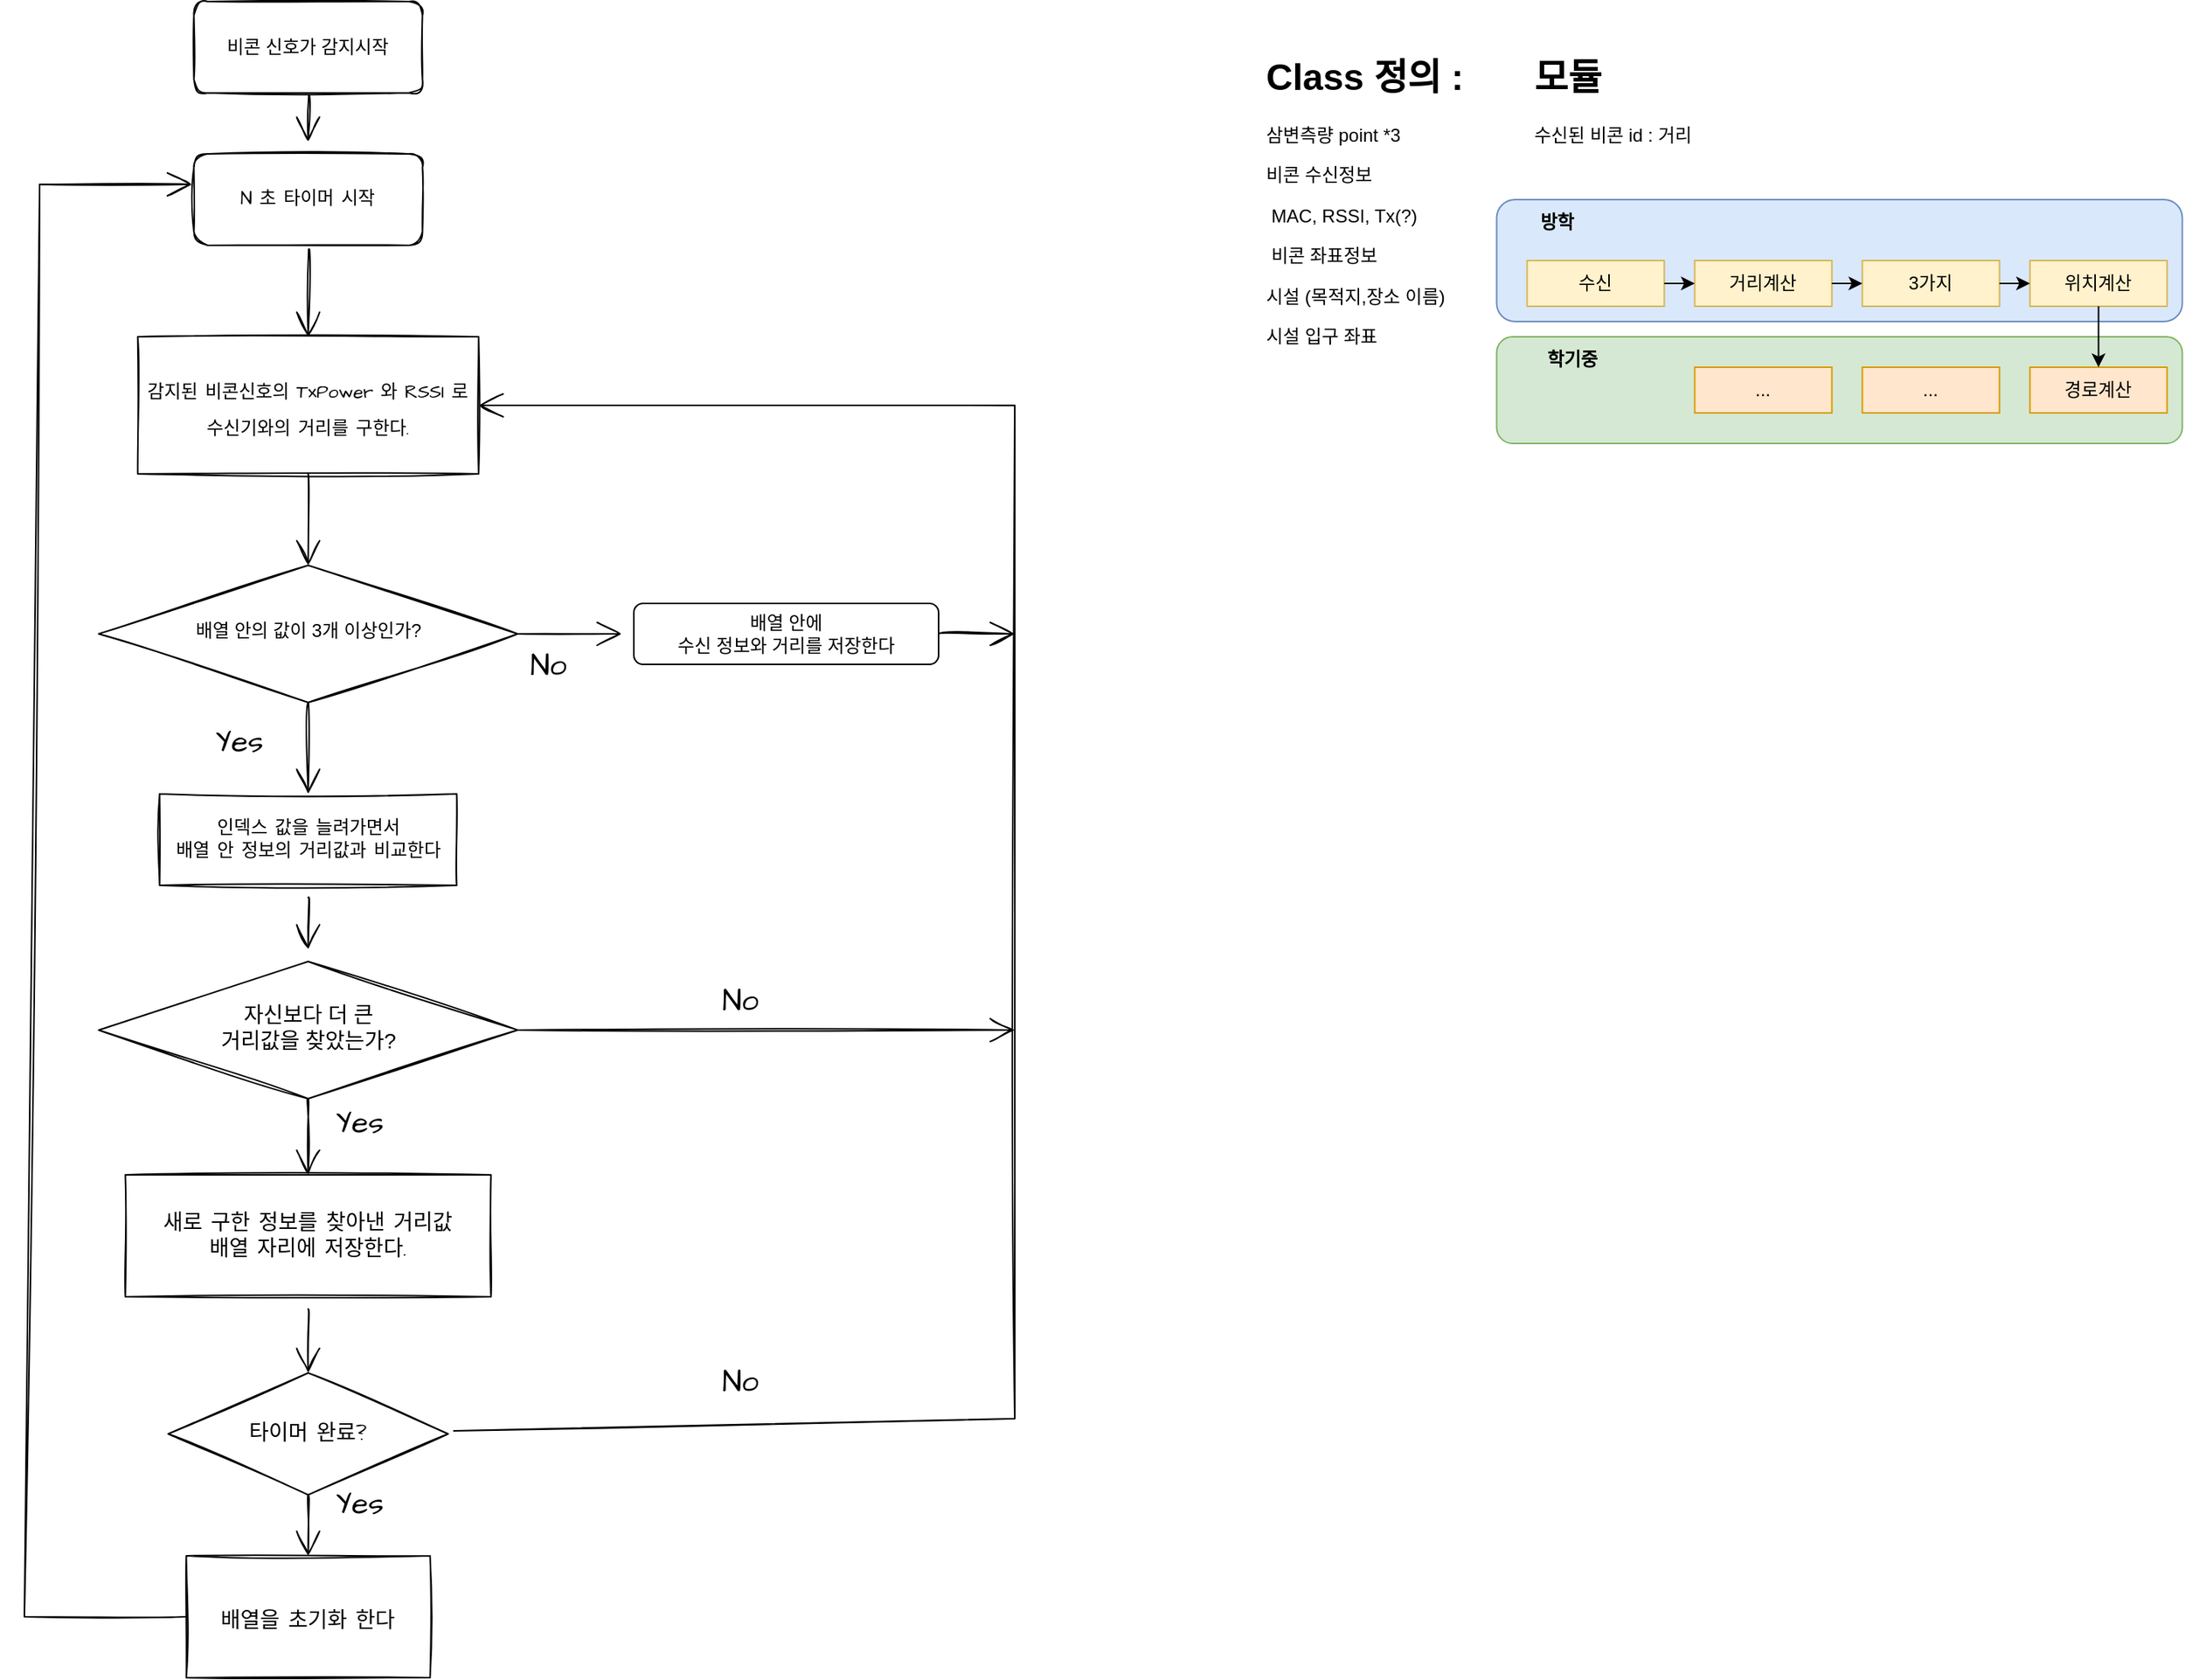 <mxfile version="16.3.0" type="github">
  <diagram id="C5RBs43oDa-KdzZeNtuy" name="Page-1">
    <mxGraphModel dx="944" dy="701" grid="1" gridSize="10" guides="1" tooltips="1" connect="1" arrows="1" fold="1" page="1" pageScale="1" pageWidth="827" pageHeight="1169" math="0" shadow="0">
      <root>
        <mxCell id="WIyWlLk6GJQsqaUBKTNV-0" />
        <mxCell id="WIyWlLk6GJQsqaUBKTNV-1" parent="WIyWlLk6GJQsqaUBKTNV-0" />
        <mxCell id="bMZB9Vd6qo7QIXPBjNJl-21" value="" style="rounded=1;whiteSpace=wrap;html=1;fillColor=#d5e8d4;strokeColor=#82b366;" vertex="1" parent="WIyWlLk6GJQsqaUBKTNV-1">
          <mxGeometry x="1066.25" y="260" width="450" height="70" as="geometry" />
        </mxCell>
        <mxCell id="bMZB9Vd6qo7QIXPBjNJl-19" value="" style="rounded=1;whiteSpace=wrap;html=1;fillColor=#dae8fc;strokeColor=#6c8ebf;" vertex="1" parent="WIyWlLk6GJQsqaUBKTNV-1">
          <mxGeometry x="1066.25" y="170" width="450" height="80" as="geometry" />
        </mxCell>
        <mxCell id="2KLROPiv-7XGjGVSPrxI-18" style="edgeStyle=none;curved=1;rounded=0;sketch=1;hachureGap=4;orthogonalLoop=1;jettySize=auto;html=1;exitX=0.5;exitY=1;exitDx=0;exitDy=0;fontFamily=Architects Daughter;fontSource=https%3A%2F%2Ffonts.googleapis.com%2Fcss%3Ffamily%3DArchitects%2BDaughter;fontSize=11;endArrow=open;startSize=14;endSize=14;sourcePerimeterSpacing=8;targetPerimeterSpacing=8;" parent="WIyWlLk6GJQsqaUBKTNV-1" source="WIyWlLk6GJQsqaUBKTNV-3" target="2KLROPiv-7XGjGVSPrxI-17" edge="1">
          <mxGeometry relative="1" as="geometry" />
        </mxCell>
        <mxCell id="WIyWlLk6GJQsqaUBKTNV-3" value="비콘 신호가 감지시작" style="rounded=1;whiteSpace=wrap;html=1;fontSize=12;glass=0;strokeWidth=1;shadow=0;sketch=1;" parent="WIyWlLk6GJQsqaUBKTNV-1" vertex="1">
          <mxGeometry x="211.25" y="40" width="150" height="60" as="geometry" />
        </mxCell>
        <mxCell id="2KLROPiv-7XGjGVSPrxI-7" style="edgeStyle=none;curved=1;rounded=0;sketch=1;hachureGap=4;orthogonalLoop=1;jettySize=auto;html=1;exitX=0.5;exitY=1;exitDx=0;exitDy=0;fontFamily=Architects Daughter;fontSource=https%3A%2F%2Ffonts.googleapis.com%2Fcss%3Ffamily%3DArchitects%2BDaughter;fontSize=11;endArrow=open;startSize=14;endSize=14;sourcePerimeterSpacing=8;targetPerimeterSpacing=8;entryX=0.5;entryY=0;entryDx=0;entryDy=0;" parent="WIyWlLk6GJQsqaUBKTNV-1" source="WIyWlLk6GJQsqaUBKTNV-10" target="2KLROPiv-7XGjGVSPrxI-8" edge="1">
          <mxGeometry relative="1" as="geometry">
            <mxPoint x="286.25" y="532" as="targetPoint" />
          </mxGeometry>
        </mxCell>
        <mxCell id="2KLROPiv-7XGjGVSPrxI-31" style="edgeStyle=none;rounded=0;sketch=1;hachureGap=4;orthogonalLoop=1;jettySize=auto;html=1;exitX=1;exitY=0.5;exitDx=0;exitDy=0;fontFamily=Architects Daughter;fontSource=https%3A%2F%2Ffonts.googleapis.com%2Fcss%3Ffamily%3DArchitects%2BDaughter;fontSize=11;endArrow=open;startSize=14;endSize=14;sourcePerimeterSpacing=8;targetPerimeterSpacing=8;" parent="WIyWlLk6GJQsqaUBKTNV-1" source="WIyWlLk6GJQsqaUBKTNV-10" target="WIyWlLk6GJQsqaUBKTNV-11" edge="1">
          <mxGeometry relative="1" as="geometry" />
        </mxCell>
        <mxCell id="WIyWlLk6GJQsqaUBKTNV-10" value="배열 안의 값이 3개 이상인가?" style="rhombus;whiteSpace=wrap;html=1;shadow=0;fontFamily=Helvetica;fontSize=12;align=center;strokeWidth=1;spacing=6;spacingTop=-4;sketch=1;" parent="WIyWlLk6GJQsqaUBKTNV-1" vertex="1">
          <mxGeometry x="148.76" y="410" width="275" height="90" as="geometry" />
        </mxCell>
        <mxCell id="2KLROPiv-7XGjGVSPrxI-45" style="edgeStyle=none;curved=1;rounded=1;sketch=1;hachureGap=4;orthogonalLoop=1;jettySize=auto;html=1;exitX=1;exitY=0.5;exitDx=0;exitDy=0;fontFamily=Architects Daughter;fontSource=https%3A%2F%2Ffonts.googleapis.com%2Fcss%3Ffamily%3DArchitects%2BDaughter;fontSize=12;endArrow=open;startSize=14;endSize=14;sourcePerimeterSpacing=8;targetPerimeterSpacing=8;" parent="WIyWlLk6GJQsqaUBKTNV-1" source="WIyWlLk6GJQsqaUBKTNV-11" edge="1">
          <mxGeometry relative="1" as="geometry">
            <mxPoint x="642" y="455.0" as="targetPoint" />
          </mxGeometry>
        </mxCell>
        <mxCell id="2KLROPiv-7XGjGVSPrxI-47" style="edgeStyle=none;curved=1;rounded=1;sketch=1;hachureGap=4;orthogonalLoop=1;jettySize=auto;html=1;exitX=1;exitY=0.5;exitDx=0;exitDy=0;fontFamily=Architects Daughter;fontSource=https%3A%2F%2Ffonts.googleapis.com%2Fcss%3Ffamily%3DArchitects%2BDaughter;fontSize=12;endArrow=open;startSize=14;endSize=14;sourcePerimeterSpacing=8;targetPerimeterSpacing=8;" parent="WIyWlLk6GJQsqaUBKTNV-1" source="WIyWlLk6GJQsqaUBKTNV-11" edge="1">
          <mxGeometry relative="1" as="geometry">
            <mxPoint x="750" y="455" as="targetPoint" />
          </mxGeometry>
        </mxCell>
        <mxCell id="WIyWlLk6GJQsqaUBKTNV-11" value="배열 안에&lt;br&gt;수신 정보와 거리를 저장한다" style="rounded=1;whiteSpace=wrap;html=1;fontSize=12;glass=0;strokeWidth=1;shadow=0;" parent="WIyWlLk6GJQsqaUBKTNV-1" vertex="1">
          <mxGeometry x="500" y="435" width="200" height="40" as="geometry" />
        </mxCell>
        <mxCell id="2KLROPiv-7XGjGVSPrxI-5" style="edgeStyle=none;curved=1;rounded=0;sketch=1;hachureGap=4;orthogonalLoop=1;jettySize=auto;html=1;exitX=0.5;exitY=1;exitDx=0;exitDy=0;entryX=0.5;entryY=0;entryDx=0;entryDy=0;fontFamily=Architects Daughter;fontSource=https%3A%2F%2Ffonts.googleapis.com%2Fcss%3Ffamily%3DArchitects%2BDaughter;fontSize=11;endArrow=open;startSize=14;endSize=14;sourcePerimeterSpacing=8;targetPerimeterSpacing=8;" parent="WIyWlLk6GJQsqaUBKTNV-1" source="2KLROPiv-7XGjGVSPrxI-0" target="WIyWlLk6GJQsqaUBKTNV-10" edge="1">
          <mxGeometry relative="1" as="geometry" />
        </mxCell>
        <mxCell id="2KLROPiv-7XGjGVSPrxI-0" value="&lt;font style=&quot;font-size: 12px&quot;&gt;감지된 비콘신호의 TxPower 와 RSSI 로&lt;br&gt;수신기와의 거리를 구한다.&lt;/font&gt;" style="rounded=0;whiteSpace=wrap;html=1;sketch=1;hachureGap=4;fontFamily=Architects Daughter;fontSource=https%3A%2F%2Ffonts.googleapis.com%2Fcss%3Ffamily%3DArchitects%2BDaughter;fontSize=20;" parent="WIyWlLk6GJQsqaUBKTNV-1" vertex="1">
          <mxGeometry x="174.38" y="260" width="223.75" height="90" as="geometry" />
        </mxCell>
        <mxCell id="2KLROPiv-7XGjGVSPrxI-10" style="edgeStyle=none;curved=1;rounded=0;sketch=1;hachureGap=4;orthogonalLoop=1;jettySize=auto;html=1;fontFamily=Architects Daughter;fontSource=https%3A%2F%2Ffonts.googleapis.com%2Fcss%3Ffamily%3DArchitects%2BDaughter;fontSize=11;endArrow=open;startSize=14;endSize=14;sourcePerimeterSpacing=8;targetPerimeterSpacing=8;" parent="WIyWlLk6GJQsqaUBKTNV-1" source="2KLROPiv-7XGjGVSPrxI-8" target="2KLROPiv-7XGjGVSPrxI-11" edge="1">
          <mxGeometry relative="1" as="geometry">
            <mxPoint x="288.75" y="632" as="targetPoint" />
          </mxGeometry>
        </mxCell>
        <mxCell id="2KLROPiv-7XGjGVSPrxI-8" value="&lt;font style=&quot;font-size: 12px&quot;&gt;인덱스 값을 늘려가면서&lt;br&gt;배열 안 정보의 거리값과 비교한다&lt;/font&gt;" style="rounded=0;whiteSpace=wrap;html=1;sketch=1;hachureGap=4;fontFamily=Architects Daughter;fontSource=https%3A%2F%2Ffonts.googleapis.com%2Fcss%3Ffamily%3DArchitects%2BDaughter;fontSize=11;" parent="WIyWlLk6GJQsqaUBKTNV-1" vertex="1">
          <mxGeometry x="188.75" y="560" width="195" height="60" as="geometry" />
        </mxCell>
        <mxCell id="2KLROPiv-7XGjGVSPrxI-13" style="edgeStyle=none;curved=1;rounded=0;sketch=1;hachureGap=4;orthogonalLoop=1;jettySize=auto;html=1;exitX=0.5;exitY=1;exitDx=0;exitDy=0;fontFamily=Architects Daughter;fontSource=https%3A%2F%2Ffonts.googleapis.com%2Fcss%3Ffamily%3DArchitects%2BDaughter;fontSize=11;endArrow=open;startSize=14;endSize=14;sourcePerimeterSpacing=8;targetPerimeterSpacing=8;entryX=0.5;entryY=0;entryDx=0;entryDy=0;" parent="WIyWlLk6GJQsqaUBKTNV-1" source="2KLROPiv-7XGjGVSPrxI-11" target="2KLROPiv-7XGjGVSPrxI-14" edge="1">
          <mxGeometry relative="1" as="geometry">
            <mxPoint x="286.25" y="780" as="targetPoint" />
          </mxGeometry>
        </mxCell>
        <mxCell id="2KLROPiv-7XGjGVSPrxI-40" style="edgeStyle=none;rounded=0;sketch=1;hachureGap=4;orthogonalLoop=1;jettySize=auto;html=1;exitX=1;exitY=0.5;exitDx=0;exitDy=0;fontFamily=Architects Daughter;fontSource=https%3A%2F%2Ffonts.googleapis.com%2Fcss%3Ffamily%3DArchitects%2BDaughter;fontSize=11;endArrow=open;startSize=14;endSize=14;sourcePerimeterSpacing=8;targetPerimeterSpacing=8;endFill=0;" parent="WIyWlLk6GJQsqaUBKTNV-1" source="2KLROPiv-7XGjGVSPrxI-11" edge="1">
          <mxGeometry relative="1" as="geometry">
            <mxPoint x="750" y="715" as="targetPoint" />
          </mxGeometry>
        </mxCell>
        <mxCell id="2KLROPiv-7XGjGVSPrxI-11" value="&lt;font style=&quot;font-size: 14px&quot;&gt;자신보다 더 큰&lt;br&gt;거리값을 찾았는가?&lt;/font&gt;" style="rhombus;whiteSpace=wrap;html=1;shadow=0;fontFamily=Helvetica;fontSize=12;align=center;strokeWidth=1;spacing=6;spacingTop=-4;sketch=1;" parent="WIyWlLk6GJQsqaUBKTNV-1" vertex="1">
          <mxGeometry x="148.75" y="670" width="275" height="90" as="geometry" />
        </mxCell>
        <mxCell id="2KLROPiv-7XGjGVSPrxI-24" value="" style="edgeStyle=none;curved=1;rounded=0;sketch=1;hachureGap=4;orthogonalLoop=1;jettySize=auto;html=1;fontFamily=Architects Daughter;fontSource=https%3A%2F%2Ffonts.googleapis.com%2Fcss%3Ffamily%3DArchitects%2BDaughter;fontSize=11;endArrow=open;startSize=14;endSize=14;sourcePerimeterSpacing=8;targetPerimeterSpacing=8;entryX=0.5;entryY=0;entryDx=0;entryDy=0;" parent="WIyWlLk6GJQsqaUBKTNV-1" source="2KLROPiv-7XGjGVSPrxI-14" target="2KLROPiv-7XGjGVSPrxI-23" edge="1">
          <mxGeometry relative="1" as="geometry" />
        </mxCell>
        <mxCell id="2KLROPiv-7XGjGVSPrxI-14" value="&lt;font style=&quot;font-size: 14px&quot;&gt;새로 구한 정보를 찾아낸 거리값&lt;br&gt;배열 자리에 저장한다.&lt;/font&gt;" style="rounded=0;whiteSpace=wrap;html=1;sketch=1;hachureGap=4;fontFamily=Architects Daughter;fontSource=https%3A%2F%2Ffonts.googleapis.com%2Fcss%3Ffamily%3DArchitects%2BDaughter;fontSize=11;" parent="WIyWlLk6GJQsqaUBKTNV-1" vertex="1">
          <mxGeometry x="166.25" y="810" width="240" height="80" as="geometry" />
        </mxCell>
        <mxCell id="2KLROPiv-7XGjGVSPrxI-20" style="edgeStyle=none;curved=1;rounded=0;sketch=1;hachureGap=4;orthogonalLoop=1;jettySize=auto;html=1;exitX=0.5;exitY=1;exitDx=0;exitDy=0;entryX=0.5;entryY=0;entryDx=0;entryDy=0;fontFamily=Architects Daughter;fontSource=https%3A%2F%2Ffonts.googleapis.com%2Fcss%3Ffamily%3DArchitects%2BDaughter;fontSize=11;endArrow=open;startSize=14;endSize=14;sourcePerimeterSpacing=8;targetPerimeterSpacing=8;" parent="WIyWlLk6GJQsqaUBKTNV-1" source="2KLROPiv-7XGjGVSPrxI-17" target="2KLROPiv-7XGjGVSPrxI-0" edge="1">
          <mxGeometry relative="1" as="geometry" />
        </mxCell>
        <mxCell id="2KLROPiv-7XGjGVSPrxI-17" value="N 초 타이머 시작" style="rounded=1;whiteSpace=wrap;html=1;fontSize=12;glass=0;strokeWidth=1;shadow=0;sketch=1;hachureGap=4;fontFamily=Architects Daughter;fontSource=https%3A%2F%2Ffonts.googleapis.com%2Fcss%3Ffamily%3DArchitects%2BDaughter;" parent="WIyWlLk6GJQsqaUBKTNV-1" vertex="1">
          <mxGeometry x="211.26" y="140" width="150" height="60" as="geometry" />
        </mxCell>
        <mxCell id="2KLROPiv-7XGjGVSPrxI-28" style="edgeStyle=none;rounded=0;sketch=1;hachureGap=4;orthogonalLoop=1;jettySize=auto;html=1;fontFamily=Architects Daughter;fontSource=https%3A%2F%2Ffonts.googleapis.com%2Fcss%3Ffamily%3DArchitects%2BDaughter;fontSize=11;endArrow=open;startSize=14;endSize=14;sourcePerimeterSpacing=8;targetPerimeterSpacing=8;exitX=0;exitY=0.5;exitDx=0;exitDy=0;" parent="WIyWlLk6GJQsqaUBKTNV-1" source="2KLROPiv-7XGjGVSPrxI-41" edge="1">
          <mxGeometry relative="1" as="geometry">
            <mxPoint x="210" y="160" as="targetPoint" />
            <Array as="points">
              <mxPoint x="100" y="1100" />
              <mxPoint x="110" y="160" />
            </Array>
          </mxGeometry>
        </mxCell>
        <mxCell id="2KLROPiv-7XGjGVSPrxI-36" style="edgeStyle=none;rounded=0;sketch=1;hachureGap=4;orthogonalLoop=1;jettySize=auto;html=1;fontFamily=Architects Daughter;fontSource=https%3A%2F%2Ffonts.googleapis.com%2Fcss%3Ffamily%3DArchitects%2BDaughter;fontSize=11;endArrow=open;startSize=14;endSize=14;sourcePerimeterSpacing=8;targetPerimeterSpacing=8;entryX=1;entryY=0.5;entryDx=0;entryDy=0;" parent="WIyWlLk6GJQsqaUBKTNV-1" source="2KLROPiv-7XGjGVSPrxI-23" target="2KLROPiv-7XGjGVSPrxI-0" edge="1">
          <mxGeometry relative="1" as="geometry">
            <mxPoint x="750" y="280" as="targetPoint" />
            <Array as="points">
              <mxPoint x="750" y="970" />
              <mxPoint x="750" y="305" />
            </Array>
          </mxGeometry>
        </mxCell>
        <mxCell id="2KLROPiv-7XGjGVSPrxI-42" style="edgeStyle=none;curved=1;rounded=1;sketch=1;hachureGap=4;orthogonalLoop=1;jettySize=auto;html=1;exitX=0.5;exitY=1;exitDx=0;exitDy=0;entryX=0.5;entryY=0;entryDx=0;entryDy=0;fontFamily=Architects Daughter;fontSource=https%3A%2F%2Ffonts.googleapis.com%2Fcss%3Ffamily%3DArchitects%2BDaughter;fontSize=16;endArrow=open;startSize=14;endSize=14;sourcePerimeterSpacing=8;targetPerimeterSpacing=8;" parent="WIyWlLk6GJQsqaUBKTNV-1" source="2KLROPiv-7XGjGVSPrxI-23" target="2KLROPiv-7XGjGVSPrxI-41" edge="1">
          <mxGeometry relative="1" as="geometry" />
        </mxCell>
        <mxCell id="2KLROPiv-7XGjGVSPrxI-23" value="&lt;font style=&quot;font-size: 14px&quot;&gt;타이머 완료?&lt;/font&gt;" style="rhombus;whiteSpace=wrap;html=1;sketch=1;hachureGap=4;fontFamily=Architects Daughter;fontSource=https%3A%2F%2Ffonts.googleapis.com%2Fcss%3Ffamily%3DArchitects%2BDaughter;fontSize=11;" parent="WIyWlLk6GJQsqaUBKTNV-1" vertex="1">
          <mxGeometry x="194.37" y="940" width="183.75" height="80" as="geometry" />
        </mxCell>
        <mxCell id="2KLROPiv-7XGjGVSPrxI-32" value="Yes" style="text;strokeColor=none;fillColor=none;html=1;align=center;verticalAlign=middle;whiteSpace=wrap;rounded=0;sketch=1;hachureGap=4;fontFamily=Architects Daughter;fontSource=https%3A%2F%2Ffonts.googleapis.com%2Fcss%3Ffamily%3DArchitects%2BDaughter;fontSize=20;" parent="WIyWlLk6GJQsqaUBKTNV-1" vertex="1">
          <mxGeometry x="211.25" y="510" width="60" height="30" as="geometry" />
        </mxCell>
        <mxCell id="2KLROPiv-7XGjGVSPrxI-33" value="Yes" style="text;strokeColor=none;fillColor=none;html=1;align=center;verticalAlign=middle;whiteSpace=wrap;rounded=0;sketch=1;hachureGap=4;fontFamily=Architects Daughter;fontSource=https%3A%2F%2Ffonts.googleapis.com%2Fcss%3Ffamily%3DArchitects%2BDaughter;fontSize=20;" parent="WIyWlLk6GJQsqaUBKTNV-1" vertex="1">
          <mxGeometry x="290" y="760" width="60" height="30" as="geometry" />
        </mxCell>
        <mxCell id="2KLROPiv-7XGjGVSPrxI-34" value="Yes" style="text;strokeColor=none;fillColor=none;html=1;align=center;verticalAlign=middle;whiteSpace=wrap;rounded=0;sketch=1;hachureGap=4;fontFamily=Architects Daughter;fontSource=https%3A%2F%2Ffonts.googleapis.com%2Fcss%3Ffamily%3DArchitects%2BDaughter;fontSize=20;" parent="WIyWlLk6GJQsqaUBKTNV-1" vertex="1">
          <mxGeometry x="290" y="1010" width="60" height="30" as="geometry" />
        </mxCell>
        <mxCell id="2KLROPiv-7XGjGVSPrxI-37" value="No" style="text;strokeColor=none;fillColor=none;html=1;align=center;verticalAlign=middle;whiteSpace=wrap;rounded=0;sketch=1;hachureGap=4;fontFamily=Architects Daughter;fontSource=https%3A%2F%2Ffonts.googleapis.com%2Fcss%3Ffamily%3DArchitects%2BDaughter;fontSize=20;" parent="WIyWlLk6GJQsqaUBKTNV-1" vertex="1">
          <mxGeometry x="414" y="460" width="60" height="30" as="geometry" />
        </mxCell>
        <mxCell id="2KLROPiv-7XGjGVSPrxI-38" value="No" style="text;strokeColor=none;fillColor=none;html=1;align=center;verticalAlign=middle;whiteSpace=wrap;rounded=0;sketch=1;hachureGap=4;fontFamily=Architects Daughter;fontSource=https%3A%2F%2Ffonts.googleapis.com%2Fcss%3Ffamily%3DArchitects%2BDaughter;fontSize=20;" parent="WIyWlLk6GJQsqaUBKTNV-1" vertex="1">
          <mxGeometry x="540" y="680" width="60" height="30" as="geometry" />
        </mxCell>
        <mxCell id="2KLROPiv-7XGjGVSPrxI-41" value="&lt;font style=&quot;font-size: 14px&quot;&gt;배열을 초기화 한다&lt;/font&gt;" style="rounded=0;whiteSpace=wrap;html=1;sketch=1;hachureGap=4;fontFamily=Architects Daughter;fontSource=https%3A%2F%2Ffonts.googleapis.com%2Fcss%3Ffamily%3DArchitects%2BDaughter;fontSize=20;" parent="WIyWlLk6GJQsqaUBKTNV-1" vertex="1">
          <mxGeometry x="206.25" y="1060" width="160" height="80" as="geometry" />
        </mxCell>
        <mxCell id="EY-OaqHhZuePVEDNUorm-0" value="No" style="text;strokeColor=none;fillColor=none;html=1;align=center;verticalAlign=middle;whiteSpace=wrap;rounded=0;sketch=1;hachureGap=4;fontFamily=Architects Daughter;fontSource=https%3A%2F%2Ffonts.googleapis.com%2Fcss%3Ffamily%3DArchitects%2BDaughter;fontSize=20;" parent="WIyWlLk6GJQsqaUBKTNV-1" vertex="1">
          <mxGeometry x="540" y="930" width="60" height="30" as="geometry" />
        </mxCell>
        <mxCell id="bMZB9Vd6qo7QIXPBjNJl-1" value="&lt;h1&gt;Class 정의 :&lt;/h1&gt;&lt;p&gt;삼변측량 point *3&lt;/p&gt;&lt;p&gt;비콘 수신정보&lt;/p&gt;&lt;p&gt;&lt;span style=&quot;white-space: pre&quot;&gt;	&lt;/span&gt;MAC, RSSI, Tx(?)&lt;br&gt;&lt;/p&gt;&lt;p&gt;&lt;span style=&quot;white-space: pre&quot;&gt;	&lt;/span&gt;비콘 좌표정보&lt;br&gt;&lt;/p&gt;&lt;p&gt;시설 (목적지,장소 이름)&lt;/p&gt;&lt;p&gt;시설 입구 좌표&lt;/p&gt;" style="text;html=1;strokeColor=none;fillColor=none;spacing=5;spacingTop=-20;whiteSpace=wrap;overflow=hidden;rounded=0;" vertex="1" parent="WIyWlLk6GJQsqaUBKTNV-1">
          <mxGeometry x="910" y="70" width="190" height="260" as="geometry" />
        </mxCell>
        <mxCell id="bMZB9Vd6qo7QIXPBjNJl-2" value="&lt;h1&gt;모듈&lt;/h1&gt;&lt;p&gt;수신된 비콘 id : 거리&lt;/p&gt;" style="text;html=1;strokeColor=none;fillColor=none;spacing=5;spacingTop=-20;whiteSpace=wrap;overflow=hidden;rounded=0;" vertex="1" parent="WIyWlLk6GJQsqaUBKTNV-1">
          <mxGeometry x="1086.25" y="70" width="190" height="120" as="geometry" />
        </mxCell>
        <mxCell id="bMZB9Vd6qo7QIXPBjNJl-12" value="" style="group" vertex="1" connectable="0" parent="WIyWlLk6GJQsqaUBKTNV-1">
          <mxGeometry x="1086.25" y="210" width="420" height="30" as="geometry" />
        </mxCell>
        <mxCell id="bMZB9Vd6qo7QIXPBjNJl-4" value="수신" style="rounded=0;whiteSpace=wrap;html=1;fillColor=#fff2cc;strokeColor=#d6b656;" vertex="1" parent="bMZB9Vd6qo7QIXPBjNJl-12">
          <mxGeometry width="90" height="30" as="geometry" />
        </mxCell>
        <mxCell id="bMZB9Vd6qo7QIXPBjNJl-6" value="거리계산" style="rounded=0;whiteSpace=wrap;html=1;fillColor=#fff2cc;strokeColor=#d6b656;" vertex="1" parent="bMZB9Vd6qo7QIXPBjNJl-12">
          <mxGeometry x="110" width="90" height="30" as="geometry" />
        </mxCell>
        <mxCell id="bMZB9Vd6qo7QIXPBjNJl-8" style="edgeStyle=orthogonalEdgeStyle;rounded=0;orthogonalLoop=1;jettySize=auto;html=1;exitX=1;exitY=0.5;exitDx=0;exitDy=0;entryX=0;entryY=0.5;entryDx=0;entryDy=0;" edge="1" parent="bMZB9Vd6qo7QIXPBjNJl-12" source="bMZB9Vd6qo7QIXPBjNJl-4" target="bMZB9Vd6qo7QIXPBjNJl-6">
          <mxGeometry relative="1" as="geometry" />
        </mxCell>
        <mxCell id="bMZB9Vd6qo7QIXPBjNJl-7" value="3가지" style="rounded=0;whiteSpace=wrap;html=1;fillColor=#fff2cc;strokeColor=#d6b656;" vertex="1" parent="bMZB9Vd6qo7QIXPBjNJl-12">
          <mxGeometry x="220" width="90" height="30" as="geometry" />
        </mxCell>
        <mxCell id="bMZB9Vd6qo7QIXPBjNJl-9" style="edgeStyle=orthogonalEdgeStyle;rounded=0;orthogonalLoop=1;jettySize=auto;html=1;exitX=1;exitY=0.5;exitDx=0;exitDy=0;entryX=0;entryY=0.5;entryDx=0;entryDy=0;" edge="1" parent="bMZB9Vd6qo7QIXPBjNJl-12" source="bMZB9Vd6qo7QIXPBjNJl-6" target="bMZB9Vd6qo7QIXPBjNJl-7">
          <mxGeometry relative="1" as="geometry" />
        </mxCell>
        <mxCell id="bMZB9Vd6qo7QIXPBjNJl-10" value="위치계산" style="rounded=0;whiteSpace=wrap;html=1;fillColor=#fff2cc;strokeColor=#d6b656;" vertex="1" parent="bMZB9Vd6qo7QIXPBjNJl-12">
          <mxGeometry x="330" width="90" height="30" as="geometry" />
        </mxCell>
        <mxCell id="bMZB9Vd6qo7QIXPBjNJl-11" style="edgeStyle=orthogonalEdgeStyle;rounded=0;orthogonalLoop=1;jettySize=auto;html=1;exitX=1;exitY=0.5;exitDx=0;exitDy=0;entryX=0;entryY=0.5;entryDx=0;entryDy=0;" edge="1" parent="bMZB9Vd6qo7QIXPBjNJl-12" source="bMZB9Vd6qo7QIXPBjNJl-7" target="bMZB9Vd6qo7QIXPBjNJl-10">
          <mxGeometry relative="1" as="geometry" />
        </mxCell>
        <mxCell id="bMZB9Vd6qo7QIXPBjNJl-15" value="경로계산" style="rounded=0;whiteSpace=wrap;html=1;fillColor=#ffe6cc;strokeColor=#d79b00;" vertex="1" parent="WIyWlLk6GJQsqaUBKTNV-1">
          <mxGeometry x="1416.25" y="280" width="90" height="30" as="geometry" />
        </mxCell>
        <mxCell id="bMZB9Vd6qo7QIXPBjNJl-17" style="edgeStyle=orthogonalEdgeStyle;rounded=0;orthogonalLoop=1;jettySize=auto;html=1;exitX=0.5;exitY=1;exitDx=0;exitDy=0;entryX=0.5;entryY=0;entryDx=0;entryDy=0;" edge="1" parent="WIyWlLk6GJQsqaUBKTNV-1" source="bMZB9Vd6qo7QIXPBjNJl-10" target="bMZB9Vd6qo7QIXPBjNJl-15">
          <mxGeometry relative="1" as="geometry" />
        </mxCell>
        <mxCell id="bMZB9Vd6qo7QIXPBjNJl-20" value="&lt;b&gt;방학&lt;/b&gt;" style="text;html=1;strokeColor=none;fillColor=none;align=center;verticalAlign=middle;whiteSpace=wrap;rounded=0;" vertex="1" parent="WIyWlLk6GJQsqaUBKTNV-1">
          <mxGeometry x="1076.25" y="170" width="60" height="30" as="geometry" />
        </mxCell>
        <mxCell id="bMZB9Vd6qo7QIXPBjNJl-22" value="&lt;b&gt;학기중&lt;/b&gt;" style="text;html=1;strokeColor=none;fillColor=none;align=center;verticalAlign=middle;whiteSpace=wrap;rounded=0;" vertex="1" parent="WIyWlLk6GJQsqaUBKTNV-1">
          <mxGeometry x="1086.25" y="260" width="60" height="30" as="geometry" />
        </mxCell>
        <mxCell id="bMZB9Vd6qo7QIXPBjNJl-23" value="..." style="rounded=0;whiteSpace=wrap;html=1;fillColor=#ffe6cc;strokeColor=#d79b00;" vertex="1" parent="WIyWlLk6GJQsqaUBKTNV-1">
          <mxGeometry x="1306.25" y="280" width="90" height="30" as="geometry" />
        </mxCell>
        <mxCell id="bMZB9Vd6qo7QIXPBjNJl-24" value="..." style="rounded=0;whiteSpace=wrap;html=1;fillColor=#ffe6cc;strokeColor=#d79b00;" vertex="1" parent="WIyWlLk6GJQsqaUBKTNV-1">
          <mxGeometry x="1196.25" y="280" width="90" height="30" as="geometry" />
        </mxCell>
      </root>
    </mxGraphModel>
  </diagram>
</mxfile>
